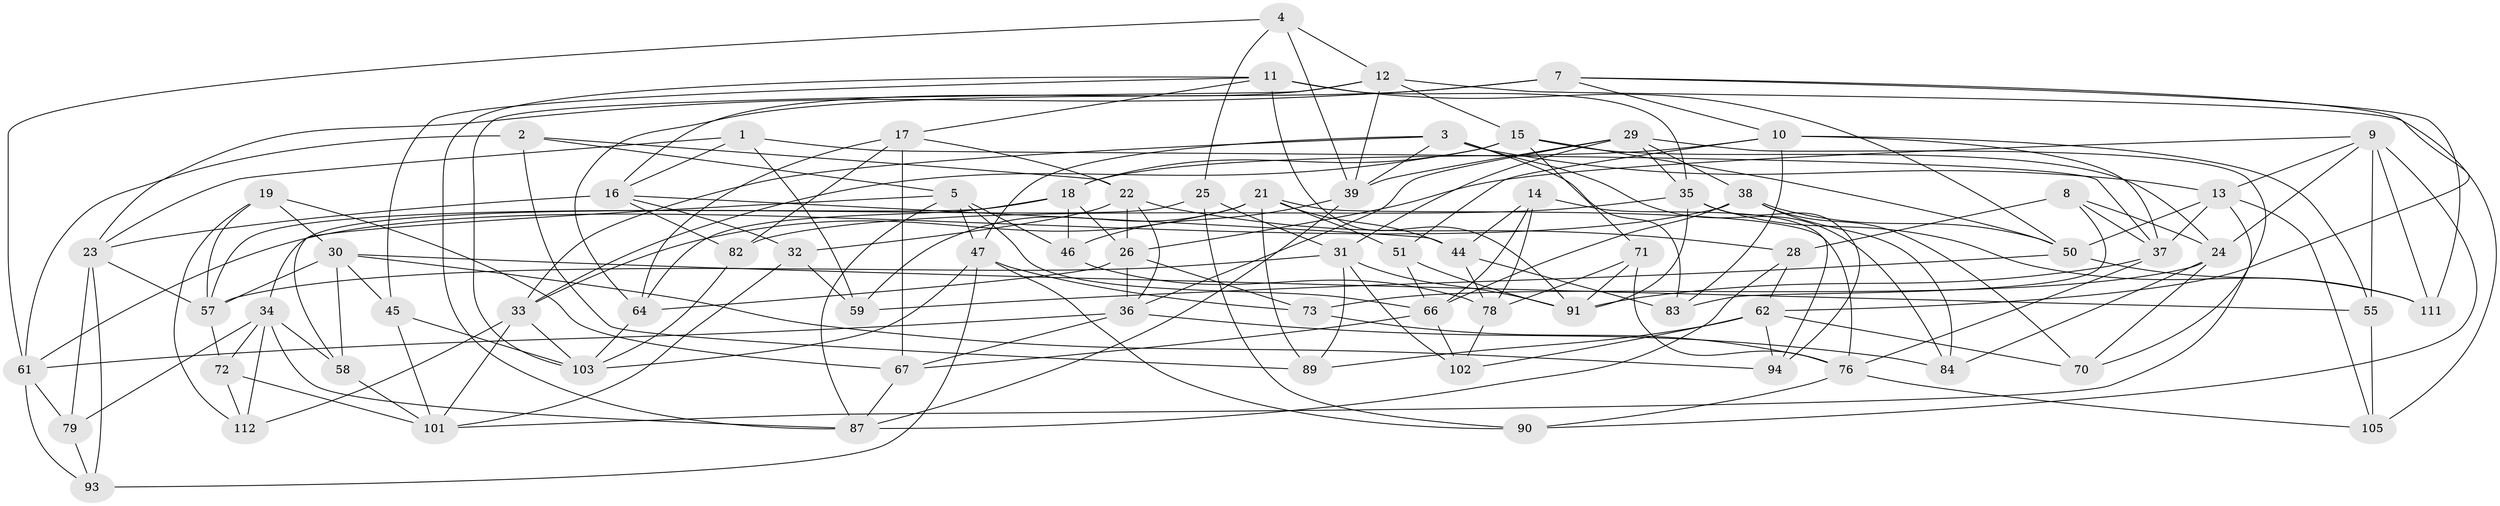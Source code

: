 // Generated by graph-tools (version 1.1) at 2025/52/02/27/25 19:52:31]
// undirected, 73 vertices, 185 edges
graph export_dot {
graph [start="1"]
  node [color=gray90,style=filled];
  1;
  2;
  3 [super="+27"];
  4;
  5 [super="+6"];
  7 [super="+20"];
  8;
  9 [super="+88"];
  10 [super="+69"];
  11 [super="+40"];
  12 [super="+98"];
  13 [super="+97"];
  14;
  15 [super="+109"];
  16 [super="+85"];
  17 [super="+114"];
  18 [super="+43"];
  19;
  21 [super="+53"];
  22 [super="+63"];
  23 [super="+42"];
  24 [super="+74"];
  25;
  26 [super="+49"];
  28;
  29 [super="+60"];
  30 [super="+52"];
  31 [super="+80"];
  32;
  33 [super="+106"];
  34 [super="+54"];
  35 [super="+48"];
  36 [super="+65"];
  37 [super="+56"];
  38 [super="+41"];
  39 [super="+108"];
  44 [super="+113"];
  45;
  46;
  47 [super="+92"];
  50 [super="+99"];
  51;
  55;
  57 [super="+95"];
  58;
  59;
  61 [super="+68"];
  62 [super="+96"];
  64 [super="+81"];
  66 [super="+77"];
  67 [super="+75"];
  70;
  71;
  72;
  73;
  76 [super="+104"];
  78 [super="+86"];
  79;
  82;
  83;
  84;
  87 [super="+100"];
  89;
  90;
  91 [super="+107"];
  93;
  94;
  101 [super="+110"];
  102;
  103 [super="+115"];
  105;
  111;
  112;
  1 -- 23;
  1 -- 59;
  1 -- 37;
  1 -- 16;
  2 -- 89;
  2 -- 5;
  2 -- 61;
  2 -- 22;
  3 -- 84;
  3 -- 33;
  3 -- 83;
  3 -- 39;
  3 -- 13;
  3 -- 47;
  4 -- 25;
  4 -- 39;
  4 -- 61;
  4 -- 12;
  5 -- 66;
  5 -- 46;
  5 -- 58;
  5 -- 47;
  5 -- 87;
  7 -- 62;
  7 -- 10;
  7 -- 111;
  7 -- 64 [weight=2];
  7 -- 23;
  8 -- 83;
  8 -- 28;
  8 -- 37;
  8 -- 24;
  9 -- 24;
  9 -- 111;
  9 -- 90;
  9 -- 55;
  9 -- 13;
  9 -- 26;
  10 -- 55;
  10 -- 18;
  10 -- 83;
  10 -- 51;
  10 -- 37;
  11 -- 45;
  11 -- 91;
  11 -- 17;
  11 -- 50;
  11 -- 35;
  11 -- 87;
  12 -- 103;
  12 -- 105;
  12 -- 16;
  12 -- 39;
  12 -- 15;
  13 -- 101;
  13 -- 37;
  13 -- 105;
  13 -- 50;
  14 -- 94;
  14 -- 78;
  14 -- 44;
  14 -- 66;
  15 -- 71;
  15 -- 50;
  15 -- 24;
  15 -- 18;
  15 -- 33;
  16 -- 23;
  16 -- 32;
  16 -- 44;
  16 -- 82;
  17 -- 64;
  17 -- 22;
  17 -- 82;
  17 -- 67 [weight=2];
  18 -- 46;
  18 -- 64;
  18 -- 57;
  18 -- 26;
  19 -- 112;
  19 -- 57;
  19 -- 67;
  19 -- 30;
  21 -- 51;
  21 -- 89;
  21 -- 33;
  21 -- 59;
  21 -- 44;
  21 -- 76;
  22 -- 36;
  22 -- 32;
  22 -- 28;
  22 -- 26;
  23 -- 93;
  23 -- 57;
  23 -- 79;
  24 -- 84;
  24 -- 70;
  24 -- 73;
  25 -- 34;
  25 -- 90;
  25 -- 31;
  26 -- 36;
  26 -- 64;
  26 -- 73;
  28 -- 87;
  28 -- 62;
  29 -- 36;
  29 -- 38;
  29 -- 70;
  29 -- 31;
  29 -- 39;
  29 -- 35;
  30 -- 94;
  30 -- 55;
  30 -- 57;
  30 -- 58;
  30 -- 45;
  31 -- 102;
  31 -- 91;
  31 -- 89;
  31 -- 57;
  32 -- 59;
  32 -- 101;
  33 -- 101;
  33 -- 112;
  33 -- 103;
  34 -- 72;
  34 -- 79;
  34 -- 112;
  34 -- 58;
  34 -- 87;
  35 -- 94;
  35 -- 111;
  35 -- 91;
  35 -- 82;
  36 -- 84;
  36 -- 61;
  36 -- 67;
  37 -- 76;
  37 -- 91;
  38 -- 84;
  38 -- 61;
  38 -- 70;
  38 -- 50;
  38 -- 66;
  39 -- 46;
  39 -- 87;
  44 -- 83;
  44 -- 78 [weight=2];
  45 -- 101;
  45 -- 103;
  46 -- 78;
  47 -- 90;
  47 -- 73;
  47 -- 93;
  47 -- 103;
  50 -- 59;
  50 -- 111;
  51 -- 91;
  51 -- 66;
  55 -- 105;
  57 -- 72;
  58 -- 101;
  61 -- 79;
  61 -- 93;
  62 -- 89;
  62 -- 70;
  62 -- 94;
  62 -- 102;
  64 -- 103;
  66 -- 102;
  66 -- 67;
  67 -- 87;
  71 -- 91;
  71 -- 76;
  71 -- 78;
  72 -- 112;
  72 -- 101;
  73 -- 76;
  76 -- 105;
  76 -- 90;
  78 -- 102;
  79 -- 93;
  82 -- 103;
}
